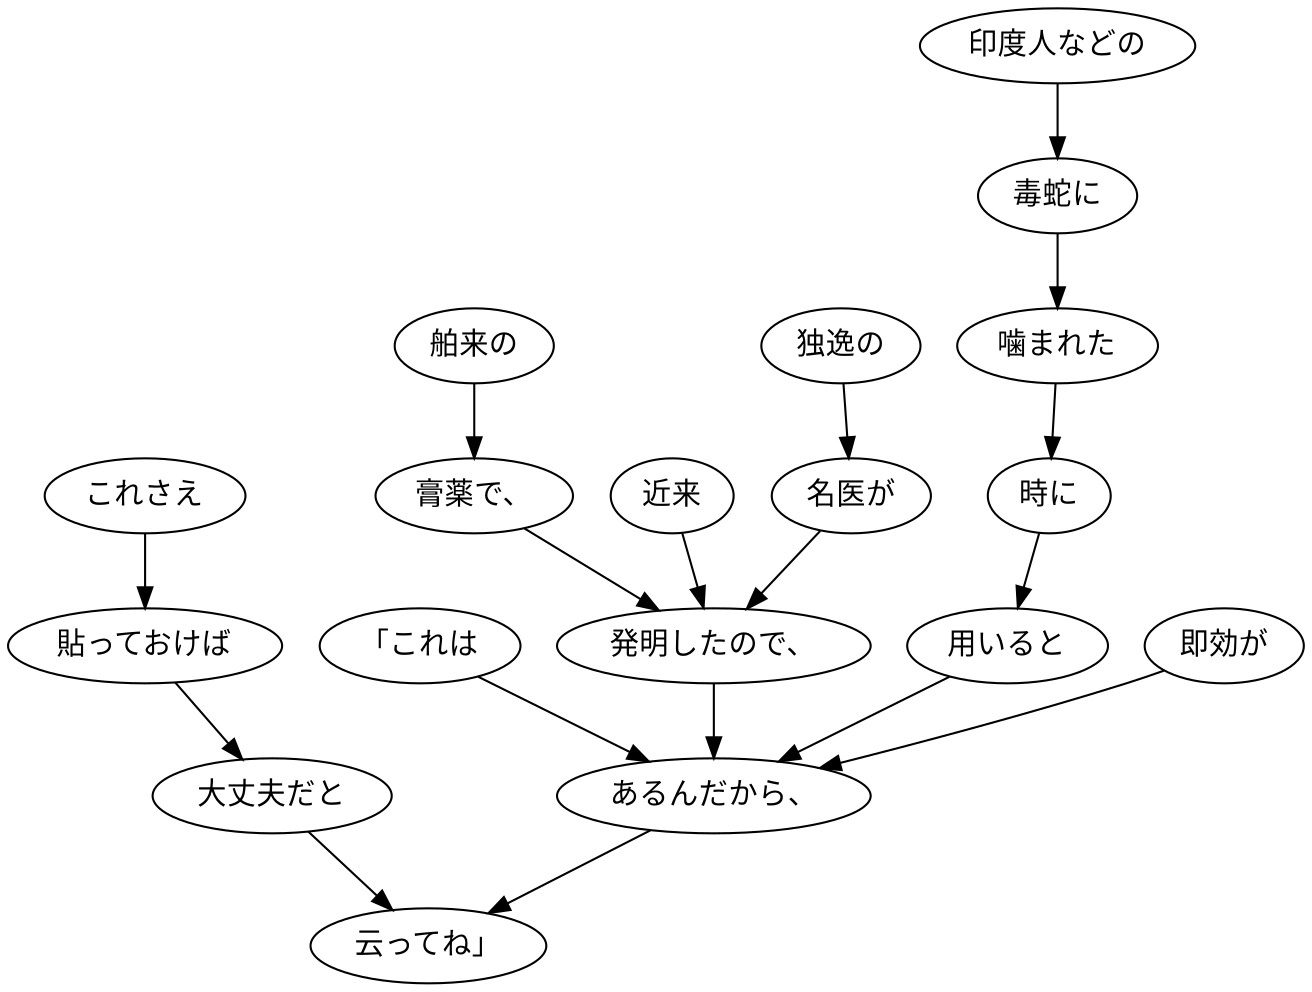 digraph graph6088 {
	node0 [label="「これは"];
	node1 [label="舶来の"];
	node2 [label="膏薬で、"];
	node3 [label="近来"];
	node4 [label="独逸の"];
	node5 [label="名医が"];
	node6 [label="発明したので、"];
	node7 [label="印度人などの"];
	node8 [label="毒蛇に"];
	node9 [label="噛まれた"];
	node10 [label="時に"];
	node11 [label="用いると"];
	node12 [label="即効が"];
	node13 [label="あるんだから、"];
	node14 [label="これさえ"];
	node15 [label="貼っておけば"];
	node16 [label="大丈夫だと"];
	node17 [label="云ってね」"];
	node0 -> node13;
	node1 -> node2;
	node2 -> node6;
	node3 -> node6;
	node4 -> node5;
	node5 -> node6;
	node6 -> node13;
	node7 -> node8;
	node8 -> node9;
	node9 -> node10;
	node10 -> node11;
	node11 -> node13;
	node12 -> node13;
	node13 -> node17;
	node14 -> node15;
	node15 -> node16;
	node16 -> node17;
}
